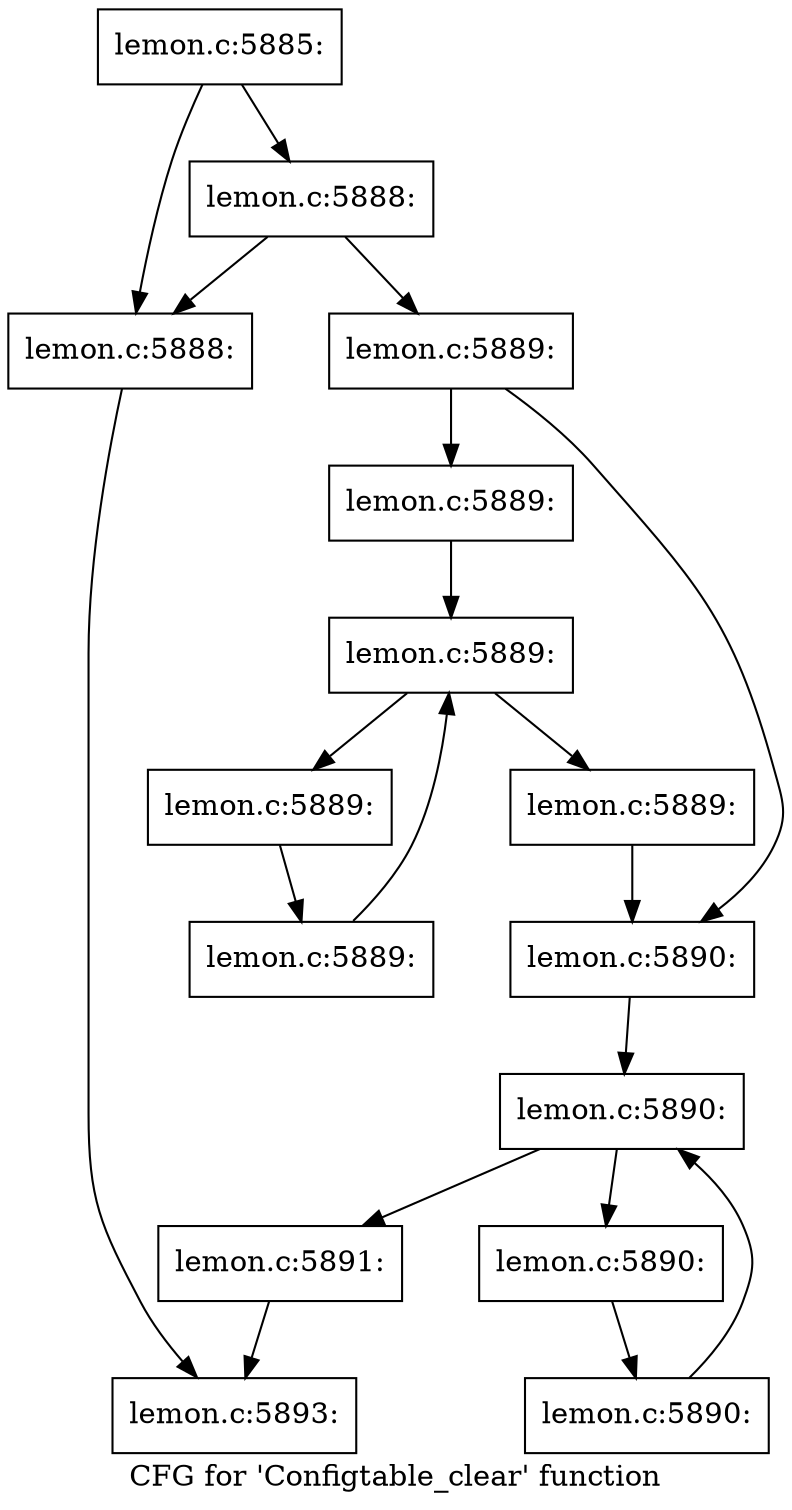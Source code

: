 digraph "CFG for 'Configtable_clear' function" {
	label="CFG for 'Configtable_clear' function";

	Node0x562565710500 [shape=record,label="{lemon.c:5885:}"];
	Node0x562565710500 -> Node0x5625657109a0;
	Node0x562565710500 -> Node0x562565710a40;
	Node0x562565710a40 [shape=record,label="{lemon.c:5888:}"];
	Node0x562565710a40 -> Node0x5625657109a0;
	Node0x562565710a40 -> Node0x5625657109f0;
	Node0x5625657109a0 [shape=record,label="{lemon.c:5888:}"];
	Node0x5625657109a0 -> Node0x562565710680;
	Node0x5625657109f0 [shape=record,label="{lemon.c:5889:}"];
	Node0x5625657109f0 -> Node0x562565714570;
	Node0x5625657109f0 -> Node0x5625657145c0;
	Node0x562565714570 [shape=record,label="{lemon.c:5889:}"];
	Node0x562565714570 -> Node0x5625657149d0;
	Node0x5625657149d0 [shape=record,label="{lemon.c:5889:}"];
	Node0x5625657149d0 -> Node0x562565714bf0;
	Node0x5625657149d0 -> Node0x562565714820;
	Node0x562565714bf0 [shape=record,label="{lemon.c:5889:}"];
	Node0x562565714bf0 -> Node0x562565714b60;
	Node0x562565714b60 [shape=record,label="{lemon.c:5889:}"];
	Node0x562565714b60 -> Node0x5625657149d0;
	Node0x562565714820 [shape=record,label="{lemon.c:5889:}"];
	Node0x562565714820 -> Node0x5625657145c0;
	Node0x5625657145c0 [shape=record,label="{lemon.c:5890:}"];
	Node0x5625657145c0 -> Node0x562565715cd0;
	Node0x562565715cd0 [shape=record,label="{lemon.c:5890:}"];
	Node0x562565715cd0 -> Node0x562565715ef0;
	Node0x562565715cd0 -> Node0x562565715b20;
	Node0x562565715ef0 [shape=record,label="{lemon.c:5890:}"];
	Node0x562565715ef0 -> Node0x562565715e60;
	Node0x562565715e60 [shape=record,label="{lemon.c:5890:}"];
	Node0x562565715e60 -> Node0x562565715cd0;
	Node0x562565715b20 [shape=record,label="{lemon.c:5891:}"];
	Node0x562565715b20 -> Node0x562565710680;
	Node0x562565710680 [shape=record,label="{lemon.c:5893:}"];
}

